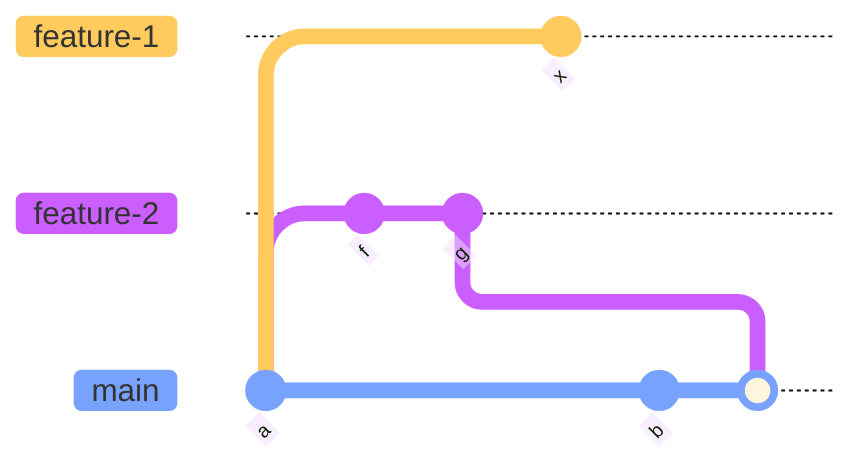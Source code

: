 %%{init: { 'logLevel': 'debug', 'theme': 'base', 'gitGraph': {'showBranches': true, 'showCommitLabel':true, 'mainBranchOrder': 2}} }%%
gitGraph
     commit id:"a"
     branch feature-1 order: 0
     branch feature-2 order: 1
     commit id:"f"
     commit id:"g"
     checkout feature-1
     commit id:"x"
     checkout main
     commit id:"b"
     merge feature-2
